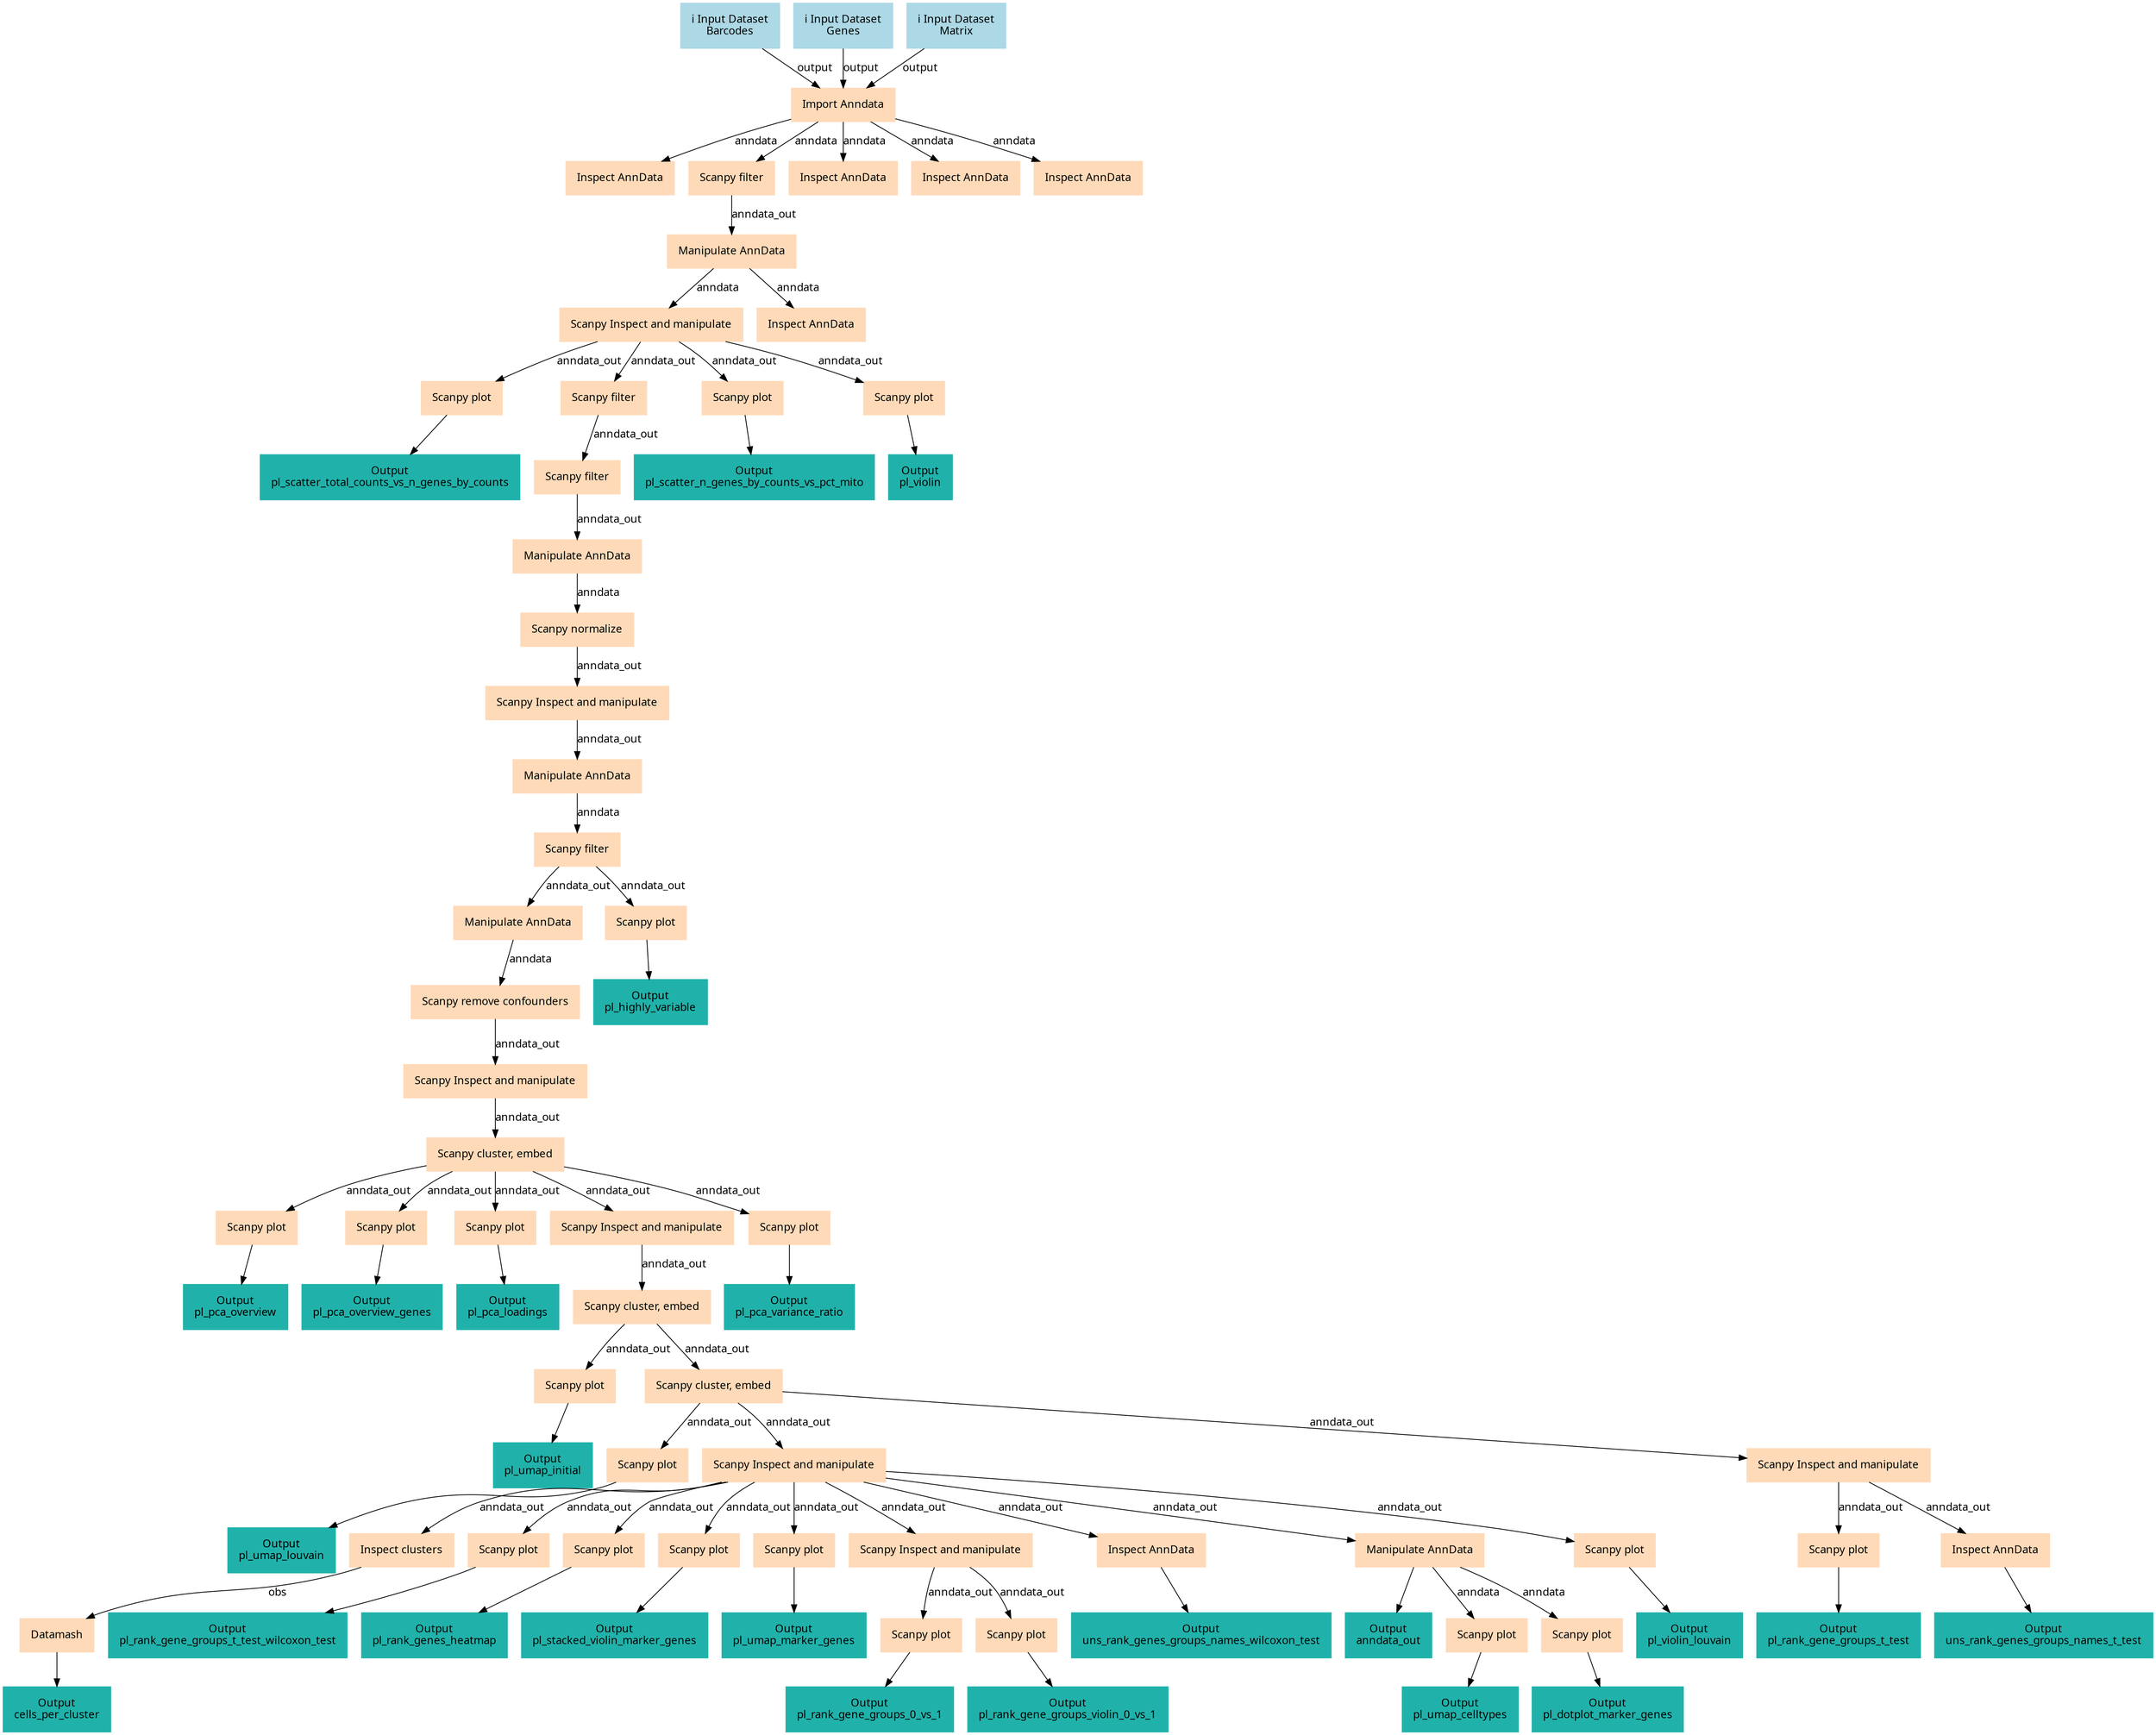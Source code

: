 digraph main {
  node [fontname="Atkinson Hyperlegible", shape=box, color=white,style=filled,color=peachpuff,margin="0.2,0.2"];
  edge [fontname="Atkinson Hyperlegible"];
  0[color=lightblue,label="ℹ️ Input Dataset\nBarcodes"]
  1[color=lightblue,label="ℹ️ Input Dataset\nGenes"]
  2[color=lightblue,label="ℹ️ Input Dataset\nMatrix"]
  3[label="Import Anndata"]
  2 -> 3 [label="output"]
  0 -> 3 [label="output"]
  1 -> 3 [label="output"]
  4[label="Inspect AnnData"]
  3 -> 4 [label="anndata"]
  5[label="Scanpy filter"]
  3 -> 5 [label="anndata"]
  6[label="Inspect AnnData"]
  3 -> 6 [label="anndata"]
  7[label="Inspect AnnData"]
  3 -> 7 [label="anndata"]
  8[label="Inspect AnnData"]
  3 -> 8 [label="anndata"]
  9[label="Manipulate AnnData"]
  5 -> 9 [label="anndata_out"]
  10[label="Scanpy Inspect and manipulate"]
  9 -> 10 [label="anndata"]
  11[label="Inspect AnnData"]
  9 -> 11 [label="anndata"]
  12[label="Scanpy plot"]
  10 -> 12 [label="anndata_out"]
  ka13ef439dade4aa191d30e050da961af[color=lightseagreen,label="Output\npl_scatter_total_counts_vs_n_genes_by_counts"]
  12 -> ka13ef439dade4aa191d30e050da961af
  13[label="Scanpy filter"]
  10 -> 13 [label="anndata_out"]
  14[label="Scanpy plot"]
  10 -> 14 [label="anndata_out"]
  kf3ed5fafe274457591d4c6a49d1aef6d[color=lightseagreen,label="Output\npl_scatter_n_genes_by_counts_vs_pct_mito"]
  14 -> kf3ed5fafe274457591d4c6a49d1aef6d
  15[label="Scanpy plot"]
  10 -> 15 [label="anndata_out"]
  k51634f2ea0334ef8a785079c415ccfae[color=lightseagreen,label="Output\npl_violin"]
  15 -> k51634f2ea0334ef8a785079c415ccfae
  16[label="Scanpy filter"]
  13 -> 16 [label="anndata_out"]
  17[label="Manipulate AnnData"]
  16 -> 17 [label="anndata_out"]
  18[label="Scanpy normalize"]
  17 -> 18 [label="anndata"]
  19[label="Scanpy Inspect and manipulate"]
  18 -> 19 [label="anndata_out"]
  20[label="Manipulate AnnData"]
  19 -> 20 [label="anndata_out"]
  21[label="Scanpy filter"]
  20 -> 21 [label="anndata"]
  22[label="Manipulate AnnData"]
  21 -> 22 [label="anndata_out"]
  23[label="Scanpy plot"]
  21 -> 23 [label="anndata_out"]
  k7c1818c2b46f4274b30968b45c7387f9[color=lightseagreen,label="Output\npl_highly_variable"]
  23 -> k7c1818c2b46f4274b30968b45c7387f9
  24[label="Scanpy remove confounders"]
  22 -> 24 [label="anndata"]
  25[label="Scanpy Inspect and manipulate"]
  24 -> 25 [label="anndata_out"]
  26[label="Scanpy cluster, embed"]
  25 -> 26 [label="anndata_out"]
  27[label="Scanpy plot"]
  26 -> 27 [label="anndata_out"]
  k9fa1333220f54cf38b21f4cf0be0f7d3[color=lightseagreen,label="Output\npl_pca_overview"]
  27 -> k9fa1333220f54cf38b21f4cf0be0f7d3
  28[label="Scanpy plot"]
  26 -> 28 [label="anndata_out"]
  k23fad9cacaed4cb5bf9c77dccd7fff09[color=lightseagreen,label="Output\npl_pca_overview_genes"]
  28 -> k23fad9cacaed4cb5bf9c77dccd7fff09
  29[label="Scanpy plot"]
  26 -> 29 [label="anndata_out"]
  kd80530dffb7b4d728c12ae09d9eccc7c[color=lightseagreen,label="Output\npl_pca_loadings"]
  29 -> kd80530dffb7b4d728c12ae09d9eccc7c
  30[label="Scanpy Inspect and manipulate"]
  26 -> 30 [label="anndata_out"]
  31[label="Scanpy plot"]
  26 -> 31 [label="anndata_out"]
  k2e3480a41dfb4e43b70c459d155853e9[color=lightseagreen,label="Output\npl_pca_variance_ratio"]
  31 -> k2e3480a41dfb4e43b70c459d155853e9
  32[label="Scanpy cluster, embed"]
  30 -> 32 [label="anndata_out"]
  33[label="Scanpy plot"]
  32 -> 33 [label="anndata_out"]
  k504ea6ab68a64c37ae97c58a99ff8381[color=lightseagreen,label="Output\npl_umap_initial"]
  33 -> k504ea6ab68a64c37ae97c58a99ff8381
  34[label="Scanpy cluster, embed"]
  32 -> 34 [label="anndata_out"]
  35[label="Scanpy plot"]
  34 -> 35 [label="anndata_out"]
  kc674ba29f09742428dc2b22441233e73[color=lightseagreen,label="Output\npl_umap_louvain"]
  35 -> kc674ba29f09742428dc2b22441233e73
  36[label="Scanpy Inspect and manipulate"]
  34 -> 36 [label="anndata_out"]
  37[label="Scanpy Inspect and manipulate"]
  34 -> 37 [label="anndata_out"]
  38[label="Inspect clusters"]
  36 -> 38 [label="anndata_out"]
  39[label="Scanpy plot"]
  36 -> 39 [label="anndata_out"]
  k249d7c38140c403da0edeffe1a17fdd6[color=lightseagreen,label="Output\npl_rank_gene_groups_t_test_wilcoxon_test"]
  39 -> k249d7c38140c403da0edeffe1a17fdd6
  40[label="Scanpy plot"]
  36 -> 40 [label="anndata_out"]
  kc1395d959c5348c9972ecf93116e85db[color=lightseagreen,label="Output\npl_rank_genes_heatmap"]
  40 -> kc1395d959c5348c9972ecf93116e85db
  41[label="Scanpy plot"]
  36 -> 41 [label="anndata_out"]
  k6b30a9d801be4757999dcade6b516df6[color=lightseagreen,label="Output\npl_stacked_violin_marker_genes"]
  41 -> k6b30a9d801be4757999dcade6b516df6
  42[label="Scanpy plot"]
  36 -> 42 [label="anndata_out"]
  k30bc8ca737b74efcb4428bc4cb986d7e[color=lightseagreen,label="Output\npl_umap_marker_genes"]
  42 -> k30bc8ca737b74efcb4428bc4cb986d7e
  43[label="Scanpy Inspect and manipulate"]
  36 -> 43 [label="anndata_out"]
  44[label="Inspect AnnData"]
  36 -> 44 [label="anndata_out"]
  k9092ecc8cace45c48efabd4d27275060[color=lightseagreen,label="Output\nuns_rank_genes_groups_names_wilcoxon_test"]
  44 -> k9092ecc8cace45c48efabd4d27275060
  45[label="Manipulate AnnData"]
  36 -> 45 [label="anndata_out"]
  k545a105c12024209aff2201fd953e398[color=lightseagreen,label="Output\nanndata_out"]
  45 -> k545a105c12024209aff2201fd953e398
  46[label="Scanpy plot"]
  36 -> 46 [label="anndata_out"]
  kad91827ee8cc45ecb32f935cf44a77d1[color=lightseagreen,label="Output\npl_violin_louvain"]
  46 -> kad91827ee8cc45ecb32f935cf44a77d1
  47[label="Scanpy plot"]
  37 -> 47 [label="anndata_out"]
  k4011556e85f9470eb9027ef9df11fef5[color=lightseagreen,label="Output\npl_rank_gene_groups_t_test"]
  47 -> k4011556e85f9470eb9027ef9df11fef5
  48[label="Inspect AnnData"]
  37 -> 48 [label="anndata_out"]
  k55f664c3b7714115890f3eb4637813b0[color=lightseagreen,label="Output\nuns_rank_genes_groups_names_t_test"]
  48 -> k55f664c3b7714115890f3eb4637813b0
  49[label="Datamash"]
  38 -> 49 [label="obs"]
  k10693ba5026d443baa80b4dedbf4f940[color=lightseagreen,label="Output\ncells_per_cluster"]
  49 -> k10693ba5026d443baa80b4dedbf4f940
  50[label="Scanpy plot"]
  43 -> 50 [label="anndata_out"]
  k51878bf2d0554accb365cc7f7a673f66[color=lightseagreen,label="Output\npl_rank_gene_groups_0_vs_1"]
  50 -> k51878bf2d0554accb365cc7f7a673f66
  51[label="Scanpy plot"]
  43 -> 51 [label="anndata_out"]
  k10a46aa156854480a6eb362f32b91fa1[color=lightseagreen,label="Output\npl_rank_gene_groups_violin_0_vs_1"]
  51 -> k10a46aa156854480a6eb362f32b91fa1
  52[label="Scanpy plot"]
  45 -> 52 [label="anndata"]
  kc8ae2d77361a41e0b2380f494d12b6d7[color=lightseagreen,label="Output\npl_umap_celltypes"]
  52 -> kc8ae2d77361a41e0b2380f494d12b6d7
  53[label="Scanpy plot"]
  45 -> 53 [label="anndata"]
  ka3ceb61664b84c79ba944272a5bd747f[color=lightseagreen,label="Output\npl_dotplot_marker_genes"]
  53 -> ka3ceb61664b84c79ba944272a5bd747f
}